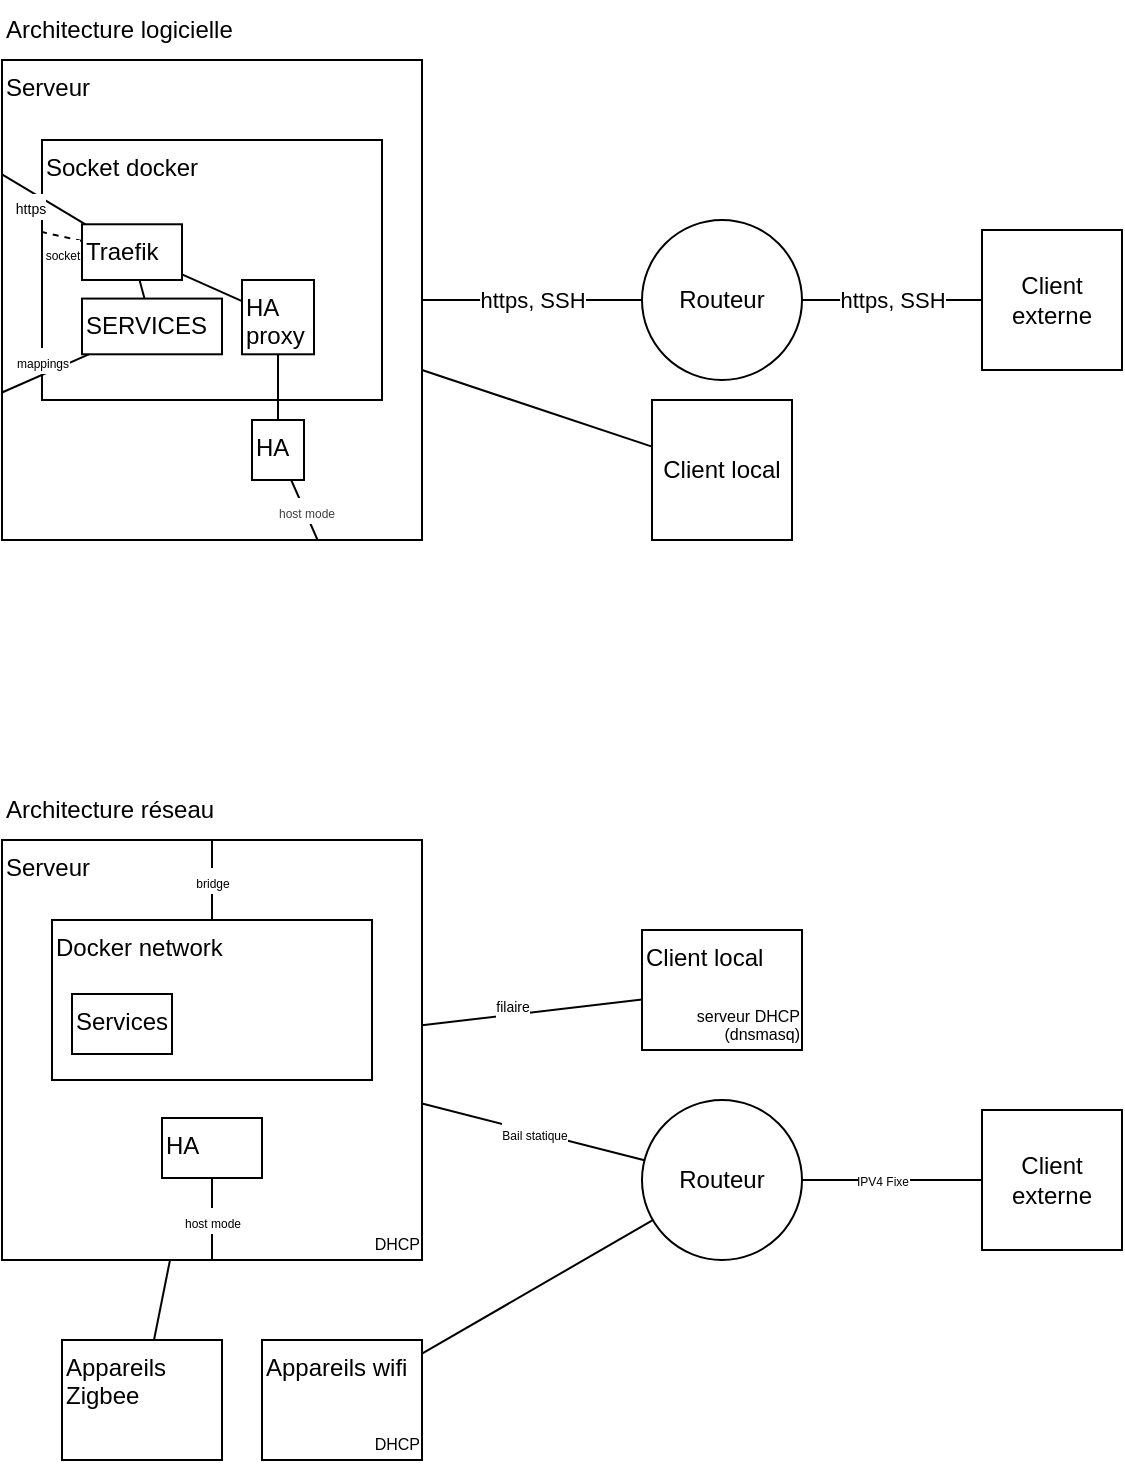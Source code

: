 <mxfile>
    <diagram id="ShFuXKwHiYA4iHBj3_Y6" name="Page-1">
        <mxGraphModel dx="761" dy="433" grid="1" gridSize="10" guides="1" tooltips="1" connect="1" arrows="1" fold="1" page="1" pageScale="1" pageWidth="827" pageHeight="1169" math="0" shadow="0">
            <root>
                <mxCell id="0"/>
                <mxCell id="1" parent="0"/>
                <mxCell id="23" value="&lt;span style=&quot;color: rgb(0, 0, 0);&quot;&gt;https, SSH&lt;/span&gt;" style="edgeStyle=none;html=1;endArrow=none;endFill=0;" parent="1" source="77" target="58" edge="1">
                    <mxGeometry relative="1" as="geometry">
                        <mxPoint x="630" y="125" as="targetPoint"/>
                        <mxPoint x="630" y="400" as="sourcePoint"/>
                    </mxGeometry>
                </mxCell>
                <mxCell id="20" value="https, SSH" style="endArrow=none;html=1;exitX=1;exitY=0.5;exitDx=0;exitDy=0;elbow=vertical;" parent="1" source="25" target="77" edge="1">
                    <mxGeometry width="50" height="50" relative="1" as="geometry">
                        <mxPoint x="490" y="406.269" as="sourcePoint"/>
                        <mxPoint x="570" y="415" as="targetPoint"/>
                    </mxGeometry>
                </mxCell>
                <mxCell id="130" style="edgeStyle=none;html=1;endArrow=none;endFill=0;" parent="1" source="25" target="129" edge="1">
                    <mxGeometry relative="1" as="geometry"/>
                </mxCell>
                <mxCell id="25" value="Serveur" style="rounded=0;whiteSpace=wrap;html=1;verticalAlign=top;align=left;" parent="1" vertex="1">
                    <mxGeometry x="230" y="310" width="210" height="240" as="geometry"/>
                </mxCell>
                <mxCell id="37" style="edgeStyle=none;html=1;endArrow=none;endFill=0;" parent="1" source="76" target="59" edge="1">
                    <mxGeometry relative="1" as="geometry">
                        <mxPoint x="590" y="615" as="targetPoint"/>
                        <mxPoint x="590" y="880" as="sourcePoint"/>
                    </mxGeometry>
                </mxCell>
                <mxCell id="38" value="&lt;font style=&quot;font-size: 6px;&quot;&gt;IPV4 Fixe&lt;/font&gt;" style="edgeLabel;html=1;align=center;verticalAlign=middle;resizable=0;points=[];" parent="37" vertex="1" connectable="0">
                    <mxGeometry x="-0.357" relative="1" as="geometry">
                        <mxPoint x="11" y="-1" as="offset"/>
                    </mxGeometry>
                </mxCell>
                <mxCell id="39" value="&lt;font style=&quot;font-size: 6px;&quot;&gt;Bail statique&lt;/font&gt;" style="endArrow=none;html=1;elbow=vertical;" parent="1" source="40" target="76" edge="1">
                    <mxGeometry width="50" height="50" relative="1" as="geometry">
                        <mxPoint x="490" y="766.269" as="sourcePoint"/>
                        <mxPoint x="600" y="848" as="targetPoint"/>
                    </mxGeometry>
                </mxCell>
                <mxCell id="40" value="Serveur" style="rounded=0;whiteSpace=wrap;html=1;verticalAlign=top;align=left;" parent="1" vertex="1">
                    <mxGeometry x="230" y="700" width="210" height="210" as="geometry"/>
                </mxCell>
                <mxCell id="93" value="&lt;font style=&quot;font-size: 6px;&quot;&gt;bridge&lt;/font&gt;" style="edgeStyle=none;html=1;endArrow=none;endFill=0;" parent="1" source="43" target="40" edge="1">
                    <mxGeometry x="-0.006" relative="1" as="geometry">
                        <mxPoint as="offset"/>
                    </mxGeometry>
                </mxCell>
                <mxCell id="50" value="DHCP" style="text;html=1;align=right;verticalAlign=bottom;resizable=0;points=[];autosize=1;strokeColor=none;fillColor=none;fontSize=8;" parent="1" vertex="1">
                    <mxGeometry x="390" y="890" width="50" height="20" as="geometry"/>
                </mxCell>
                <mxCell id="52" value="&lt;font style=&quot;font-size: 7px;&quot;&gt;filaire&lt;/font&gt;" style="html=1;horizontal=1;endArrow=none;endFill=0;elbow=horizontal;" parent="1" source="40" target="57" edge="1">
                    <mxGeometry x="-0.172" y="5" relative="1" as="geometry">
                        <mxPoint x="443" y="775" as="sourcePoint"/>
                        <mxPoint x="513" y="670" as="targetPoint"/>
                        <mxPoint as="offset"/>
                    </mxGeometry>
                </mxCell>
                <mxCell id="58" value="Client externe" style="rounded=0;whiteSpace=wrap;html=1;" parent="1" vertex="1">
                    <mxGeometry x="720" y="395" width="70" height="70" as="geometry"/>
                </mxCell>
                <mxCell id="59" value="Client externe" style="rounded=0;whiteSpace=wrap;html=1;" parent="1" vertex="1">
                    <mxGeometry x="720" y="835" width="70" height="70" as="geometry"/>
                </mxCell>
                <mxCell id="61" value="" style="group" parent="1" vertex="1" connectable="0">
                    <mxGeometry x="550" y="745" width="80" height="60" as="geometry"/>
                </mxCell>
                <mxCell id="57" value="Client local" style="rounded=0;whiteSpace=wrap;html=1;align=left;verticalAlign=top;" parent="61" vertex="1">
                    <mxGeometry width="80" height="60" as="geometry"/>
                </mxCell>
                <mxCell id="64" style="edgeStyle=none;html=1;" parent="61" edge="1">
                    <mxGeometry relative="1" as="geometry">
                        <mxPoint x="40" y="76" as="sourcePoint"/>
                        <mxPoint x="40" y="76" as="targetPoint"/>
                    </mxGeometry>
                </mxCell>
                <mxCell id="60" value="serveur DHCP&lt;div&gt;(dnsmasq)&lt;/div&gt;" style="text;html=1;align=right;verticalAlign=bottom;resizable=0;points=[];autosize=1;strokeColor=none;fillColor=none;fontSize=8;" parent="61" vertex="1">
                    <mxGeometry y="30" width="80" height="30" as="geometry"/>
                </mxCell>
                <mxCell id="65" value="" style="group" parent="1" vertex="1" connectable="0">
                    <mxGeometry x="260" y="950" width="80" height="60" as="geometry"/>
                </mxCell>
                <mxCell id="66" value="Appareils Zigbee" style="rounded=0;whiteSpace=wrap;html=1;align=left;verticalAlign=top;" parent="65" vertex="1">
                    <mxGeometry width="80" height="60" as="geometry"/>
                </mxCell>
                <mxCell id="67" style="edgeStyle=none;html=1;" parent="65" target="66" edge="1">
                    <mxGeometry relative="1" as="geometry">
                        <mxPoint x="62.5" y="60" as="sourcePoint"/>
                    </mxGeometry>
                </mxCell>
                <mxCell id="69" style="html=1;elbow=vertical;endArrow=none;endFill=0;" parent="1" source="66" target="40" edge="1">
                    <mxGeometry relative="1" as="geometry"/>
                </mxCell>
                <mxCell id="70" value="" style="group" parent="1" vertex="1" connectable="0">
                    <mxGeometry x="360" y="950" width="80" height="60" as="geometry"/>
                </mxCell>
                <mxCell id="71" value="Appareils wifi" style="rounded=0;whiteSpace=wrap;html=1;align=left;verticalAlign=top;" parent="70" vertex="1">
                    <mxGeometry width="80" height="60" as="geometry"/>
                </mxCell>
                <mxCell id="72" style="edgeStyle=none;html=1;" parent="70" source="73" target="71" edge="1">
                    <mxGeometry relative="1" as="geometry"/>
                </mxCell>
                <mxCell id="73" value="DHCP" style="text;html=1;align=right;verticalAlign=bottom;resizable=0;points=[];autosize=1;strokeColor=none;fillColor=none;fontSize=8;" parent="70" vertex="1">
                    <mxGeometry x="30" y="40" width="50" height="20" as="geometry"/>
                </mxCell>
                <mxCell id="75" style="edgeStyle=none;html=1;endArrow=none;endFill=0;" parent="1" source="71" target="76" edge="1">
                    <mxGeometry relative="1" as="geometry">
                        <mxPoint x="720" y="785" as="targetPoint"/>
                    </mxGeometry>
                </mxCell>
                <mxCell id="76" value="Routeur" style="ellipse;whiteSpace=wrap;html=1;aspect=fixed;" parent="1" vertex="1">
                    <mxGeometry x="550" y="830" width="80" height="80" as="geometry"/>
                </mxCell>
                <mxCell id="77" value="Routeur" style="ellipse;whiteSpace=wrap;html=1;aspect=fixed;" parent="1" vertex="1">
                    <mxGeometry x="550" y="390" width="80" height="80" as="geometry"/>
                </mxCell>
                <mxCell id="88" value="&lt;font style=&quot;font-size: 6px;&quot;&gt;host mode&lt;/font&gt;" style="edgeStyle=none;html=1;endSize=7;endArrow=none;endFill=0;" parent="1" source="131" target="40" edge="1">
                    <mxGeometry x="0.0" relative="1" as="geometry">
                        <mxPoint as="offset"/>
                    </mxGeometry>
                </mxCell>
                <mxCell id="99" value="" style="group;sketch=1;curveFitting=1;jiggle=2;" parent="1" vertex="1" connectable="0">
                    <mxGeometry x="250" y="350" width="170" height="130" as="geometry"/>
                </mxCell>
                <mxCell id="24" value="Socket docker" style="rounded=0;whiteSpace=wrap;html=1;align=left;verticalAlign=top;fillColor=none;" parent="99" vertex="1">
                    <mxGeometry width="170" height="130" as="geometry"/>
                </mxCell>
                <mxCell id="112" style="edgeStyle=none;html=1;endArrow=none;endFill=0;" parent="99" source="104" target="107" edge="1">
                    <mxGeometry relative="1" as="geometry"/>
                </mxCell>
                <mxCell id="104" value="SERVICES" style="rounded=0;whiteSpace=wrap;html=1;verticalAlign=top;align=left;" parent="99" vertex="1">
                    <mxGeometry x="20" y="79.291" width="70" height="27.857" as="geometry"/>
                </mxCell>
                <mxCell id="125" value="&lt;font style=&quot;font-size: 6px;&quot;&gt;socket&lt;/font&gt;" style="edgeStyle=none;html=1;endArrow=none;endFill=0;dashed=1;" parent="99" source="107" target="24" edge="1">
                    <mxGeometry x="-0.166" y="8" relative="1" as="geometry">
                        <mxPoint as="offset"/>
                    </mxGeometry>
                </mxCell>
                <mxCell id="107" value="Traefik" style="rounded=0;whiteSpace=wrap;html=1;verticalAlign=top;align=left;" parent="99" vertex="1">
                    <mxGeometry x="20" y="42.141" width="50" height="27.857" as="geometry"/>
                </mxCell>
                <mxCell id="120" style="edgeStyle=none;html=1;endArrow=none;endFill=0;" parent="99" source="118" target="107" edge="1">
                    <mxGeometry relative="1" as="geometry"/>
                </mxCell>
                <mxCell id="118" value="HA proxy" style="rounded=0;whiteSpace=wrap;html=1;verticalAlign=top;align=left;" parent="99" vertex="1">
                    <mxGeometry x="100" y="70.001" width="36" height="37.143" as="geometry"/>
                </mxCell>
                <mxCell id="102" style="edgeStyle=none;html=1;endArrow=none;endFill=0;" parent="1" source="98" target="25" edge="1">
                    <mxGeometry relative="1" as="geometry"/>
                </mxCell>
                <mxCell id="106" value="&lt;span style=&quot;color: rgb(63, 63, 63); font-size: 6px;&quot;&gt;host mode&lt;/span&gt;" style="edgeLabel;html=1;align=center;verticalAlign=middle;resizable=0;points=[];" parent="102" vertex="1" connectable="0">
                    <mxGeometry x="0.001" y="1" relative="1" as="geometry">
                        <mxPoint as="offset"/>
                    </mxGeometry>
                </mxCell>
                <mxCell id="109" value="&lt;font style=&quot;font-size: 7px;&quot;&gt;https&lt;/font&gt;" style="edgeStyle=none;html=1;endArrow=none;endFill=0;" parent="1" source="107" target="25" edge="1">
                    <mxGeometry x="0.175" y="6" relative="1" as="geometry">
                        <mxPoint as="offset"/>
                    </mxGeometry>
                </mxCell>
                <mxCell id="98" value="HA" style="rounded=0;whiteSpace=wrap;html=1;verticalAlign=top;align=left;" parent="1" vertex="1">
                    <mxGeometry x="355" y="490" width="26" height="30" as="geometry"/>
                </mxCell>
                <mxCell id="119" style="edgeStyle=none;html=1;endArrow=none;endFill=0;" parent="1" source="98" target="118" edge="1">
                    <mxGeometry relative="1" as="geometry"/>
                </mxCell>
                <mxCell id="121" value="&lt;font style=&quot;font-size: 6px;&quot;&gt;mappings&lt;/font&gt;" style="edgeStyle=none;html=1;endArrow=none;endFill=0;" parent="1" source="104" target="25" edge="1">
                    <mxGeometry x="-0.049" y="-7" relative="1" as="geometry">
                        <mxPoint as="offset"/>
                    </mxGeometry>
                </mxCell>
                <mxCell id="129" value="Client local" style="rounded=0;whiteSpace=wrap;html=1;" parent="1" vertex="1">
                    <mxGeometry x="555" y="480" width="70" height="70" as="geometry"/>
                </mxCell>
                <mxCell id="131" value="HA" style="rounded=0;whiteSpace=wrap;html=1;verticalAlign=top;align=left;" parent="1" vertex="1">
                    <mxGeometry x="310" y="839" width="50" height="30" as="geometry"/>
                </mxCell>
                <mxCell id="133" value="" style="group" parent="1" vertex="1" connectable="0">
                    <mxGeometry x="255" y="740" width="160" height="80" as="geometry"/>
                </mxCell>
                <mxCell id="43" value="Docker network" style="rounded=0;whiteSpace=wrap;html=1;align=left;verticalAlign=top;fillColor=none;" parent="133" vertex="1">
                    <mxGeometry width="160" height="80" as="geometry"/>
                </mxCell>
                <mxCell id="85" value="Services" style="rounded=0;whiteSpace=wrap;html=1;verticalAlign=top;align=left;" parent="133" vertex="1">
                    <mxGeometry x="10" y="37" width="50" height="30" as="geometry"/>
                </mxCell>
                <mxCell id="135" value="Architecture réseau" style="text;html=1;align=left;verticalAlign=middle;resizable=0;points=[];autosize=1;strokeColor=none;fillColor=none;" parent="1" vertex="1">
                    <mxGeometry x="230" y="670" width="130" height="30" as="geometry"/>
                </mxCell>
                <mxCell id="137" value="Architecture logicielle" style="text;html=1;align=left;verticalAlign=middle;resizable=0;points=[];autosize=1;strokeColor=none;fillColor=none;" parent="1" vertex="1">
                    <mxGeometry x="230" y="280" width="140" height="30" as="geometry"/>
                </mxCell>
            </root>
        </mxGraphModel>
    </diagram>
</mxfile>